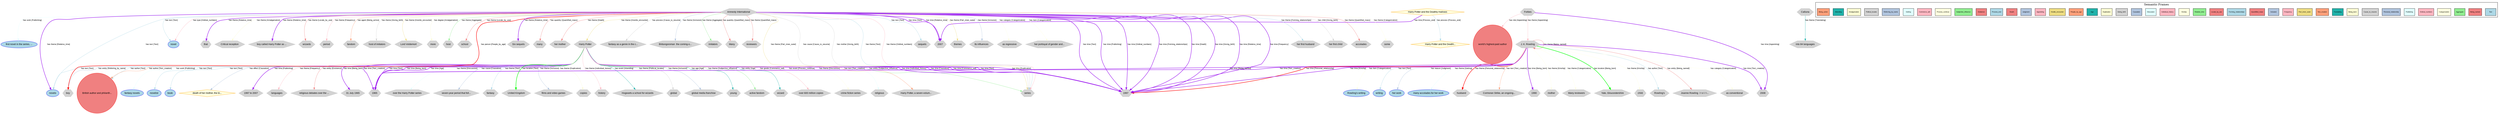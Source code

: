 digraph J_K_Rowling {
    rankdir=TB;
    compound=true;
    node [fontname="Arial", fontsize=12, style=filled];
    edge [fontname="Arial", fontsize=10, color=gray];
    
    // Graph styling
    bgcolor=white;
    
    // Node type definitions
    subgraph cluster_people {{
        label="People";
        style=filled;
        fillcolor=lightcoral;
        color=red;
        node [fillcolor=lightcoral, color=red, shape=circle];
    }}
    
    subgraph cluster_locations {{
        label="Locations";
        style=filled;
        fillcolor=lightgreen;
        color=green;
        node [fillcolor=lightgreen, color=green, shape=box];
    }}
    
    subgraph cluster_concepts {{
        label="Concepts";
        style=filled;
        fillcolor=lightblue;
        color=blue;
        node [fillcolor=lightblue, color=blue, shape=ellipse];
    }}
    
    subgraph cluster_events {{
        label="Events";
        style=filled;
        fillcolor=lightyellow;
        color=orange;
        node [fillcolor=lightyellow, color=orange, shape=diamond];
    }}
    
    subgraph cluster_other {{
        label="Other";
        style=filled;
        fillcolor=lightgray;
        color=gray;
        node [fillcolor=lightgray, color=gray, shape=hexagon];
    }}

    // People nodes
    "British author and philanth..." [label="British author and philanth...", fillcolor=lightcoral, color=red, shape=circle];
    "world's highest-paid author" [label="world's highest-paid author", fillcolor=lightcoral, color=red, shape=circle];

    // Concepts nodes
    "Rowling's writing" [label="Rowling's writing", fillcolor=lightblue, color=blue, shape=ellipse];
    "first novel in the series, ..." [label="first novel in the series, ...", fillcolor=lightblue, color=blue, shape=ellipse];
    "novels" [label="novels", fillcolor=lightblue, color=blue, shape=ellipse];
    "writing" [label="writing", fillcolor=lightblue, color=blue, shape=ellipse];
    "her work" [label="her work", fillcolor=lightblue, color=blue, shape=ellipse];
    "fantasy novels" [label="fantasy novels", fillcolor=lightblue, color=blue, shape=ellipse];
    "novelist" [label="novelist", fillcolor=lightblue, color=blue, shape=ellipse];
    "many accolades for her work" [label="many accolades for her work", fillcolor=lightblue, color=blue, shape=ellipse];
    "novel" [label="novel", fillcolor=lightblue, color=blue, shape=ellipse];
    "book" [label="book", fillcolor=lightblue, color=blue, shape=ellipse];

    // Events nodes
    "death of her mother, the bi..." [label="death of her mother, the bi...", fillcolor=lightyellow, color=orange, shape=diamond];
    "Harry Potter and the Deathly Hallows" [label="Harry Potter and the Deathly Hallows", fillcolor=lightyellow, color=orange, shape=diamond];
    "Harry Potter and the Deathl..." [label="Harry Potter and the Deathl...", fillcolor=lightyellow, color=orange, shape=diamond];

    // Other nodes
    "that" [label="that", fillcolor=lightgray, color=gray, shape=hexagon];
    "1997 to 2007" [label="1997 to 2007", fillcolor=lightgray, color=gray, shape=hexagon];
    "languages" [label="languages", fillcolor=lightgray, color=gray, shape=hexagon];
    "Critical reception" [label="Critical reception", fillcolor=lightgray, color=gray, shape=hexagon];
    "husband" [label="husband", fillcolor=lightgray, color=gray, shape=hexagon];
    "religious debates over the ..." [label="religious debates over the ...", fillcolor=lightgray, color=gray, shape=hexagon];
    "boy called Harry Potter as ..." [label="boy called Harry Potter as ...", fillcolor=lightgray, color=gray, shape=hexagon];
    "wizards" [label="wizards", fillcolor=lightgray, color=gray, shape=hexagon];
    "Cormoran Strike, an ongoing..." [label="Cormoran Strike, an ongoing...", fillcolor=lightgray, color=gray, shape=hexagon];
    "period" [label="period", fillcolor=lightgray, color=gray, shape=hexagon];
    "fandom" [label="fandom", fillcolor=lightgray, color=gray, shape=hexagon];
    "1990" [label="1990", fillcolor=lightgray, color=gray, shape=hexagon];
    "31 July 1965" [label="31 July 1965", fillcolor=lightgray, color=gray, shape=hexagon];
    "1965" [label="1965", fillcolor=lightgray, color=gray, shape=hexagon];
    "over the Harry Potter series" [label="over the Harry Potter series", fillcolor=lightgray, color=gray, shape=hexagon];
    "host of imitators" [label="host of imitators", fillcolor=lightgray, color=gray, shape=hexagon];
    "Forbes" [label="Forbes", fillcolor=lightgray, color=gray, shape=hexagon];
    "mother" [label="mother", fillcolor=lightgray, color=gray, shape=hexagon];
    "Lord Voldemort" [label="Lord Voldemort", fillcolor=lightgray, color=gray, shape=hexagon];
    "more" [label="more", fillcolor=lightgray, color=gray, shape=hexagon];
    "host" [label="host", fillcolor=lightgray, color=gray, shape=hexagon];
    "school" [label="school", fillcolor=lightgray, color=gray, shape=hexagon];
    "boy" [label="boy", fillcolor=lightgray, color=gray, shape=hexagon];
    "Six sequels" [label="Six sequels", fillcolor=lightgray, color=gray, shape=hexagon];
    "many" [label="many", fillcolor=lightgray, color=gray, shape=hexagon];
    "Many reviewers" [label="Many reviewers", fillcolor=lightgray, color=gray, shape=hexagon];
    "seven-year period that foll..." [label="seven-year period that foll...", fillcolor=lightgray, color=gray, shape=hexagon];
    "Yate, Gloucestershire" [label="Yate, Gloucestershire", fillcolor=lightgray, color=gray, shape=hexagon];
    "child" [label="child", fillcolor=lightgray, color=gray, shape=hexagon];
    "fantasy" [label="fantasy", fillcolor=lightgray, color=gray, shape=hexagon];
    "her mother" [label="her mother", fillcolor=lightgray, color=gray, shape=hexagon];
    "United Kingdom" [label="United Kingdom", fillcolor=lightgray, color=gray, shape=hexagon];
    "films and video games" [label="films and video games", fillcolor=lightgray, color=gray, shape=hexagon];
    "Harry Potter" [label="Harry Potter", fillcolor=lightgray, color=gray, shape=hexagon];
    "Amnesty International" [label="Amnesty International", fillcolor=lightgray, color=gray, shape=hexagon];
    "copies" [label="copies", fillcolor=lightgray, color=gray, shape=hexagon];
    "fantasy as a genre in the c..." [label="fantasy as a genre in the c...", fillcolor=lightgray, color=gray, shape=hexagon];
    "Rowling's" [label="Rowling's", fillcolor=lightgray, color=gray, shape=hexagon];
    "Bildungsroman  the coming-o..." [label="Bildungsroman  the coming-o...", fillcolor=lightgray, color=gray, shape=hexagon];
    "Joanne Rowling  / r o l / i..." [label="Joanne Rowling  / r o l / i...", fillcolor=lightgray, color=gray, shape=hexagon];
    "imitators" [label="imitators", fillcolor=lightgray, color=gray, shape=hexagon];
    "history" [label="history", fillcolor=lightgray, color=gray, shape=hexagon];
    "Many" [label="Many", fillcolor=lightgray, color=gray, shape=hexagon];
    "J. K. Rowling" [label="J. K. Rowling", fillcolor=lightgray, color=gray, shape=hexagon];
    "reviewers" [label="reviewers", fillcolor=lightgray, color=gray, shape=hexagon];
    "series" [label="series", fillcolor=lightgray, color=gray, shape=hexagon];
    "Hogwarts a school for wizards " [label="Hogwarts a school for wizards ", fillcolor=lightgray, color=gray, shape=hexagon];
    "global" [label="global", fillcolor=lightgray, color=gray, shape=hexagon];
    "global media franchise" [label="global media franchise", fillcolor=lightgray, color=gray, shape=hexagon];
    "sequels" [label="sequels", fillcolor=lightgray, color=gray, shape=hexagon];
    "young" [label="young", fillcolor=lightgray, color=gray, shape=hexagon];
    "2007" [label="2007", fillcolor=lightgray, color=gray, shape=hexagon];
    "active fandom" [label="active fandom", fillcolor=lightgray, color=gray, shape=hexagon];
    "themes" [label="themes", fillcolor=lightgray, color=gray, shape=hexagon];
    "as conventional" [label="as conventional", fillcolor=lightgray, color=gray, shape=hexagon];
    "Its influences" [label="Its influences", fillcolor=lightgray, color=gray, shape=hexagon];
    "2008" [label="2008", fillcolor=lightgray, color=gray, shape=hexagon];
    "as regressive" [label="as regressive", fillcolor=lightgray, color=gray, shape=hexagon];
    "wizard" [label="wizard", fillcolor=lightgray, color=gray, shape=hexagon];
    "her portrayal of gender and..." [label="her portrayal of gender and...", fillcolor=lightgray, color=gray, shape=hexagon];
    "1997" [label="1997", fillcolor=lightgray, color=gray, shape=hexagon];
    "her first husband" [label="her first husband", fillcolor=lightgray, color=gray, shape=hexagon];
    "her first child" [label="her first child", fillcolor=lightgray, color=gray, shape=hexagon];
    "accolades" [label="accolades", fillcolor=lightgray, color=gray, shape=hexagon];
    "over 600 million copies" [label="over 600 million copies", fillcolor=lightgray, color=gray, shape=hexagon];
    "some" [label="some", fillcolor=lightgray, color=gray, shape=hexagon];
    "crime fiction series" [label="crime fiction series", fillcolor=lightgray, color=gray, shape=hexagon];
    "religious" [label="religious", fillcolor=lightgray, color=gray, shape=hexagon];
    "Harry Potter, a seven-volum..." [label="Harry Potter, a seven-volum...", fillcolor=lightgray, color=gray, shape=hexagon];
    "Calluna" [label="Calluna", fillcolor=lightgray, color=gray, shape=hexagon];
    "into 84 languages" [label="into 84 languages", fillcolor=lightgray, color=gray, shape=hexagon];

    // Relationships
    "Amnesty International" -> "1997" [label="has time [Text]", color=purple, penwidth=2];
    "J. K. Rowling" -> "J. K. Rowling" [label="has theme [Being_named]", color=lightcoral, penwidth=1];
    "Amnesty International" -> "novel" [label="has text [Text]", color=lightblue, penwidth=1];
    "Harry Potter" -> "novels" [label="has text [Text]", color=lightblue, penwidth=1];
    "Amnesty International" -> "imitators" [label="has theme [Aggregate]", color=lightgreen, penwidth=1];
    "J. K. Rowling" -> "as conventional" [label="has category [Categorization]", color=lightyellow, penwidth=1];
    "Amnesty International" -> "novel" [label="has type [Ordinal_numbers]", color=lightpink, penwidth=1];
    "Amnesty International" -> "1997" [label="has time [Publishing]", color=purple, penwidth=2];
    "J. K. Rowling" -> "1997" [label="has time [Personal_relationship]", color=red, penwidth=2];
    "Amnesty International" -> "1997" [label="has time [Ordinal_numbers]", color=purple, penwidth=2];
    "Amnesty International" -> "fantasy as a genre in the c..." [label="has process [Cause_to_resume]", color=lightgray, penwidth=1];
    "J. K. Rowling" -> "Yate, Gloucestershire" [label="has location [Being_born]", color=green, penwidth=2];
    "Harry Potter" -> "British author and philanth..." [label="has author [Text]", color=lightblue, penwidth=1];
    "J. K. Rowling" -> "1965" [label="has time [Being_named]", color=purple, penwidth=2];
    "Calluna" -> "into 84 languages" [label="has theme [Translating]", color=lightseagreen, penwidth=1];
    "Harry Potter" -> "Harry Potter, a seven-volum..." [label="has text [Text_creation]", color=lightsalmon, penwidth=1];
    "Amnesty International" -> "themes" [label="has theme [Part_inner_outer]", color=lightgoldenrod, penwidth=1];
    "Harry Potter" -> "languages" [label="has theme [Frequency]", color=lightpink, penwidth=1];
    "Harry Potter" -> "films and video games" [label="has theme [Inclusion]", color=lightsteelblue, penwidth=1];
    "Amnesty International" -> "many" [label="has quantity [Quantified_mass]", color=lightcoral, penwidth=1];
    "Harry Potter" -> "fantasy novels" [label="has work [Publishing]", color=lightcyan, penwidth=1];
    "Amnesty International" -> "1997" [label="has time [Forming_relationships]", color=purple, penwidth=2];
    "Harry Potter" -> "1965" [label="has time [Text_creation]", color=purple, penwidth=2];
    "Amnesty International" -> "series" [label="has theme [Part_inner_outer]", color=lightgoldenrod, penwidth=1];
    "Harry Potter" -> "British author and philanth..." [label="has author [Text_creation]", color=lightsalmon, penwidth=1];
    "J. K. Rowling" -> "writing" [label="has text [Text]", color=lightblue, penwidth=1];
    "Amnesty International" -> "school" [label="has theme [Locale_by_use]", color=lightcoral, penwidth=1];
    "Harry Potter" -> "1965" [label="has time [Text]", color=purple, penwidth=2];
    "Amnesty International" -> "that" [label="has theme [Relative_time]", color=purple, penwidth=2];
    "Amnesty International" -> "Six sequels" [label="has theme [Relative_time]", color=purple, penwidth=2];
    "J. K. Rowling" -> "Rowling's writing" [label="has item [Categorization]", color=lightyellow, penwidth=1];
    "Harry Potter" -> "United Kingdom" [label="has location [Text]", color=green, penwidth=2];
    "Amnesty International" -> "series" [label="has cause [Cause_to_resume]", color=lightgray, penwidth=1];
    "Harry Potter" -> "global media franchise" [label="has theme [Inclusion]", color=lightsteelblue, penwidth=1];
    "Amnesty International" -> "period" [label="has theme [Frequency]", color=lightpink, penwidth=1];
    "J. K. Rowling" -> "1965" [label="has time [Text_creation]", color=purple, penwidth=2];
    "J. K. Rowling" -> "mother" [label="has theme [Kinship]", color=lightyellow, penwidth=1];
    "J. K. Rowling" -> "Many reviewers" [label="has theme [Categorization]", color=lightyellow, penwidth=1];
    "Harry Potter" -> "history" [label="has theme [Individual_history]", color=lightpink, penwidth=1];
    "Amnesty International" -> "as regressive" [label="has category [Categorization]", color=lightyellow, penwidth=1];
    "Harry Potter" -> "over the Harry Potter series" [label="has theme [Discussion]", color=lightcyan, penwidth=1];
    "Harry Potter" -> "1997 to 2007" [label="has time [Publishing]", color=purple, penwidth=2];
    "Harry Potter" -> "novelist" [label="has text [Text]", color=lightblue, penwidth=1];
    "Harry Potter" -> "death of her mother, the bi..." [label="has effect [Causation]", color=lightsteelblue, penwidth=1];
    "Amnesty International" -> "host of imitators" [label="has theme [Giving_birth]", color=lightgray, penwidth=1];
    "Harry Potter" -> "copies" [label="has theme [Duplication]", color=lightgoldenrodyellow, penwidth=1];
    "Amnesty International" -> "Bildungsroman  the coming-o..." [label="has theme [Inclusion]", color=lightsteelblue, penwidth=1];
    "J. K. Rowling" -> "Joanne Rowling  / r o l / i..." [label="has entity [Being_named]", color=lightcoral, penwidth=1];
    "Harry Potter" -> "1965" [label="has time [Being_born]", color=purple, penwidth=2];
    "Amnesty International" -> "sequels" [label="has text [Text]", color=lightblue, penwidth=1];
    "Amnesty International" -> "boy called Harry Potter as ..." [label="has theme [Relative_time]", color=purple, penwidth=2];
    "Amnesty International" -> "accolades" [label="has theme [Quantified_mass]", color=lightcoral, penwidth=1];
    "J. K. Rowling" -> "husband" [label="has theme [Personal_relationship]", color=red, penwidth=2];
    "Amnesty International" -> "series" [label="has mother [Giving_birth]", color=lightgray, penwidth=1];
    "Harry Potter" -> "1997" [label="has time [Individual_history]", color=purple, penwidth=2];
    "Amnesty International" -> "wizards" [label="has theme [Locale_by_use]", color=lightcoral, penwidth=1];
    "Harry Potter" -> "wizard" [label="has entity [Age]", color=lightseagreen, penwidth=1];
    "Amnesty International" -> "boy" [label="has person [People_by_age]", color=red, penwidth=2];
    "Harry Potter" -> "31 July 1965" [label="has time [Being_born]", color=purple, penwidth=2];
    "Amnesty International" -> "series" [label="has theme [Text]", color=lightblue, penwidth=1];
    "Amnesty International" -> "Lord Voldemort" [label="has theme [Hostile_encounter]", color=lightgoldenrod, penwidth=1];
    "Forbes" -> "J. K. Rowling" [label="has theme [Appointing]", color=lightpink, penwidth=1];
    "Harry Potter" -> "young" [label="has age [Age]", color=lightseagreen, penwidth=1];
    "Forbes" -> "2008" [label="has time [Appointing]", color=purple, penwidth=2];
    "J. K. Rowling" -> "her work" [label="has reason [Judgment]", color=lightsteelblue, penwidth=1];
    "Amnesty International" -> "her mother" [label="has theme [Death]", color=lightcoral, penwidth=1];
    "Amnesty International" -> "her first husband" [label="has theme [Forming_relationships]", color=lightblue, penwidth=1];
    "Harry Potter" -> "1997" [label="has time [Causation]", color=purple, penwidth=2];
    "Harry Potter and the Deathly Hallows" -> "2007" [label="has time [Process_end]", color=purple, penwidth=2];
    "Amnesty International" -> "Its influences" [label="has theme [Inclusion]", color=lightsteelblue, penwidth=1];
    "Harry Potter" -> "religious debates over the ..." [label="has entity [Existence]", color=lightcoral, penwidth=1];
    "Harry Potter" -> "active fandom" [label="has theme [Subjective_influence]", color=lightgreen, penwidth=1];
    "Harry Potter" -> "fantasy" [label="has theme [Text]", color=lightblue, penwidth=1];
    "J. K. Rowling" -> "1990" [label="has time [Being_born]", color=purple, penwidth=2];
    "Amnesty International" -> "some" [label="has theme [Categorization]", color=lightyellow, penwidth=1];
    "Amnesty International" -> "novels" [label="has theme [Relative_time]", color=purple, penwidth=2];
    "Harry Potter" -> "crime fiction series" [label="has event [Process_continue]", color=lightyellow, penwidth=1];
    "J. K. Rowling" -> "1997" [label="has time [Kinship]", color=purple, penwidth=2];
    "Harry Potter" -> "book" [label="has text [Text]", color=lightblue, penwidth=1];
    "Amnesty International" -> "Many" [label="has quantity [Quantified_mass]", color=lightcoral, penwidth=1];
    "Harry Potter" -> "1997" [label="has time [Commerce_sell]", color=purple, penwidth=2];
    "Amnesty International" -> "2007" [label="has time [Text]", color=purple, penwidth=2];
    "J. K. Rowling" -> "many accolades for her work" [label="has theme [Getting]", color=lightcyan, penwidth=1];
    "Amnesty International" -> "her first child" [label="has child [Giving_birth]", color=lightgray, penwidth=1];
    "Amnesty International" -> "series" [label="has theme [Ordinal_numbers]", color=lightpink, penwidth=1];
    "Amnesty International" -> "1997" [label="has time [Death]", color=purple, penwidth=2];
    "Amnesty International" -> "Harry Potter" [label="has theme [Hostile_encounter]", color=lightgoldenrod, penwidth=1];
    "J. K. Rowling" -> "Cormoran Strike, an ongoing..." [label="has text [Text_creation]", color=lightsalmon, penwidth=1];
    "Amnesty International" -> "reviewers" [label="has theme [Quantified_mass]", color=lightcoral, penwidth=1];
    "J. K. Rowling" -> "child" [label="has theme [Kinship]", color=lightyellow, penwidth=1];
    "Harry Potter" -> "boy" [label="has entity [Referring_by_name]", color=lightsteelblue, penwidth=1];
    "Amnesty International" -> "1997" [label="has time [Giving_birth]", color=purple, penwidth=2];
    "Harry Potter" -> "global" [label="has theme [Political_locales]", color=lightgray, penwidth=1];
    "Harry Potter" -> "1997" [label="has time [Text]", color=purple, penwidth=2];
    "Amnesty International" -> "more" [label="has degree [Amalgamation]", color=lightgoldenrodyellow, penwidth=1];
    "J. K. Rowling" -> "Rowling's" [label="has author [Text]", color=lightblue, penwidth=1];
    "Amnesty International" -> "1997" [label="has time [Relative_time]", color=purple, penwidth=2];
    "Harry Potter" -> "Hogwarts a school for wizards " [label="has event [Attending]", color=lightseagreen, penwidth=1];
    "Amnesty International" -> "first novel in the series, ..." [label="has work [Publishing]", color=lightcyan, penwidth=1];
    "Harry Potter" -> "series" [label="has entity [Subjective_influence]", color=lightgreen, penwidth=1];
    "Amnesty International" -> "fandom" [label="has agent [Being_active]", color=lightsalmon, penwidth=1];
    "Harry Potter" -> "religious" [label="has theme [Discussion]", color=lightcyan, penwidth=1];
    "Forbes" -> "world's highest-paid author" [label="has role [Appointing]", color=lightpink, penwidth=1];
    "Amnesty International" -> "Critical reception" [label="has theme [Amalgamation]", color=lightgoldenrodyellow, penwidth=1];
    "Amnesty International" -> "novels" [label="has text [Text]", color=lightblue, penwidth=1];
    "Amnesty International" -> "2007" [label="has time [Relative_time]", color=purple, penwidth=2];
    "Harry Potter" -> "1997" [label="has time [Duplication]", color=purple, penwidth=2];
    "Harry Potter" -> "over 600 million copies" [label="has goods [Commerce_sell]", color=lightpink, penwidth=1];
    "Harry Potter" -> "1965" [label="has time [Age]", color=purple, penwidth=2];
    "Amnesty International" -> "1997" [label="has time [Frequency]", color=purple, penwidth=2];
    "Harry Potter and the Deathly Hallows" -> "Harry Potter and the Deathl..." [label="has process [Process_end]", color=lightblue, penwidth=1];
    "Harry Potter" -> "seven-year period that foll..." [label="has cause [Causation]", color=lightsteelblue, penwidth=1];
    "Amnesty International" -> "her portrayal of gender and..." [label="has item [Categorization]", color=lightyellow, penwidth=1];
    "Amnesty International" -> "host" [label="has theme [Aggregate]", color=lightgreen, penwidth=1];
    "J. K. Rowling" -> "2008" [label="has time [Text_creation]", color=purple, penwidth=2];

    // Frame Legend
    subgraph cluster_legend {
        label="Semantic Frames";
        style=filled;
        fillcolor=white;
        color=black;
        rank=sink;
        "Text_legend" [label="Text", fillcolor="lightblue", style=filled, shape=box, fontsize=8];
        "Being_named_legend" [label="Being_named", fillcolor="lightcoral", style=filled, shape=box, fontsize=8];
        "Aggregate_legend" [label="Aggregate", fillcolor="lightgreen", style=filled, shape=box, fontsize=8];
        "Categorization_legend" [label="Categorization", fillcolor="lightyellow", style=filled, shape=box, fontsize=8];
        "Ordinal_numbers_legend" [label="Ordinal_numbers", fillcolor="lightpink", style=filled, shape=box, fontsize=8];
        "Publishing_legend" [label="Publishing", fillcolor="lightcyan", style=filled, shape=box, fontsize=8];
        "Personal_relationship_legend" [label="Personal_relationship", fillcolor="lightsteelblue", style=filled, shape=box, fontsize=8];
        "Cause_to_resume_legend" [label="Cause_to_resume", fillcolor="lightgray", style=filled, shape=box, fontsize=8];
        "Being_born_legend" [label="Being_born", fillcolor="lightgoldenrodyellow", style=filled, shape=box, fontsize=8];
        "Translating_legend" [label="Translating", fillcolor="lightseagreen", style=filled, shape=box, fontsize=8];
        "Text_creation_legend" [label="Text_creation", fillcolor="lightsalmon", style=filled, shape=box, fontsize=8];
        "Part_inner_outer_legend" [label="Part_inner_outer", fillcolor="lightgoldenrod", style=filled, shape=box, fontsize=8];
        "Frequency_legend" [label="Frequency", fillcolor="lightpink", style=filled, shape=box, fontsize=8];
        "Inclusion_legend" [label="Inclusion", fillcolor="lightsteelblue", style=filled, shape=box, fontsize=8];
        "Quantified_mass_legend" [label="Quantified_mass", fillcolor="lightcoral", style=filled, shape=box, fontsize=8];
        "Forming_relationships_legend" [label="Forming_relationships", fillcolor="lightblue", style=filled, shape=box, fontsize=8];
        "Locale_by_use_legend" [label="Locale_by_use", fillcolor="lightcoral", style=filled, shape=box, fontsize=8];
        "Relative_time_legend" [label="Relative_time", fillcolor="lightgreen", style=filled, shape=box, fontsize=8];
        "Kinship_legend" [label="Kinship", fillcolor="lightyellow", style=filled, shape=box, fontsize=8];
        "Individual_history_legend" [label="Individual_history", fillcolor="lightpink", style=filled, shape=box, fontsize=8];
        "Discussion_legend" [label="Discussion", fillcolor="lightcyan", style=filled, shape=box, fontsize=8];
        "Causation_legend" [label="Causation", fillcolor="lightsteelblue", style=filled, shape=box, fontsize=8];
        "Giving_birth_legend" [label="Giving_birth", fillcolor="lightgray", style=filled, shape=box, fontsize=8];
        "Duplication_legend" [label="Duplication", fillcolor="lightgoldenrodyellow", style=filled, shape=box, fontsize=8];
        "Age_legend" [label="Age", fillcolor="lightseagreen", style=filled, shape=box, fontsize=8];
        "People_by_age_legend" [label="People_by_age", fillcolor="lightsalmon", style=filled, shape=box, fontsize=8];
        "Hostile_encounter_legend" [label="Hostile_encounter", fillcolor="lightgoldenrod", style=filled, shape=box, fontsize=8];
        "Appointing_legend" [label="Appointing", fillcolor="lightpink", style=filled, shape=box, fontsize=8];
        "Judgment_legend" [label="Judgment", fillcolor="lightsteelblue", style=filled, shape=box, fontsize=8];
        "Death_legend" [label="Death", fillcolor="lightcoral", style=filled, shape=box, fontsize=8];
        "Process_end_legend" [label="Process_end", fillcolor="lightblue", style=filled, shape=box, fontsize=8];
        "Existence_legend" [label="Existence", fillcolor="lightcoral", style=filled, shape=box, fontsize=8];
        "Subjective_influence_legend" [label="Subjective_influence", fillcolor="lightgreen", style=filled, shape=box, fontsize=8];
        "Process_continue_legend" [label="Process_continue", fillcolor="lightyellow", style=filled, shape=box, fontsize=8];
        "Commerce_sell_legend" [label="Commerce_sell", fillcolor="lightpink", style=filled, shape=box, fontsize=8];
        "Getting_legend" [label="Getting", fillcolor="lightcyan", style=filled, shape=box, fontsize=8];
        "Referring_by_name_legend" [label="Referring_by_name", fillcolor="lightsteelblue", style=filled, shape=box, fontsize=8];
        "Political_locales_legend" [label="Political_locales", fillcolor="lightgray", style=filled, shape=box, fontsize=8];
        "Amalgamation_legend" [label="Amalgamation", fillcolor="lightgoldenrodyellow", style=filled, shape=box, fontsize=8];
        "Attending_legend" [label="Attending", fillcolor="lightseagreen", style=filled, shape=box, fontsize=8];
        "Being_active_legend" [label="Being_active", fillcolor="lightsalmon", style=filled, shape=box, fontsize=8];
    }
}
